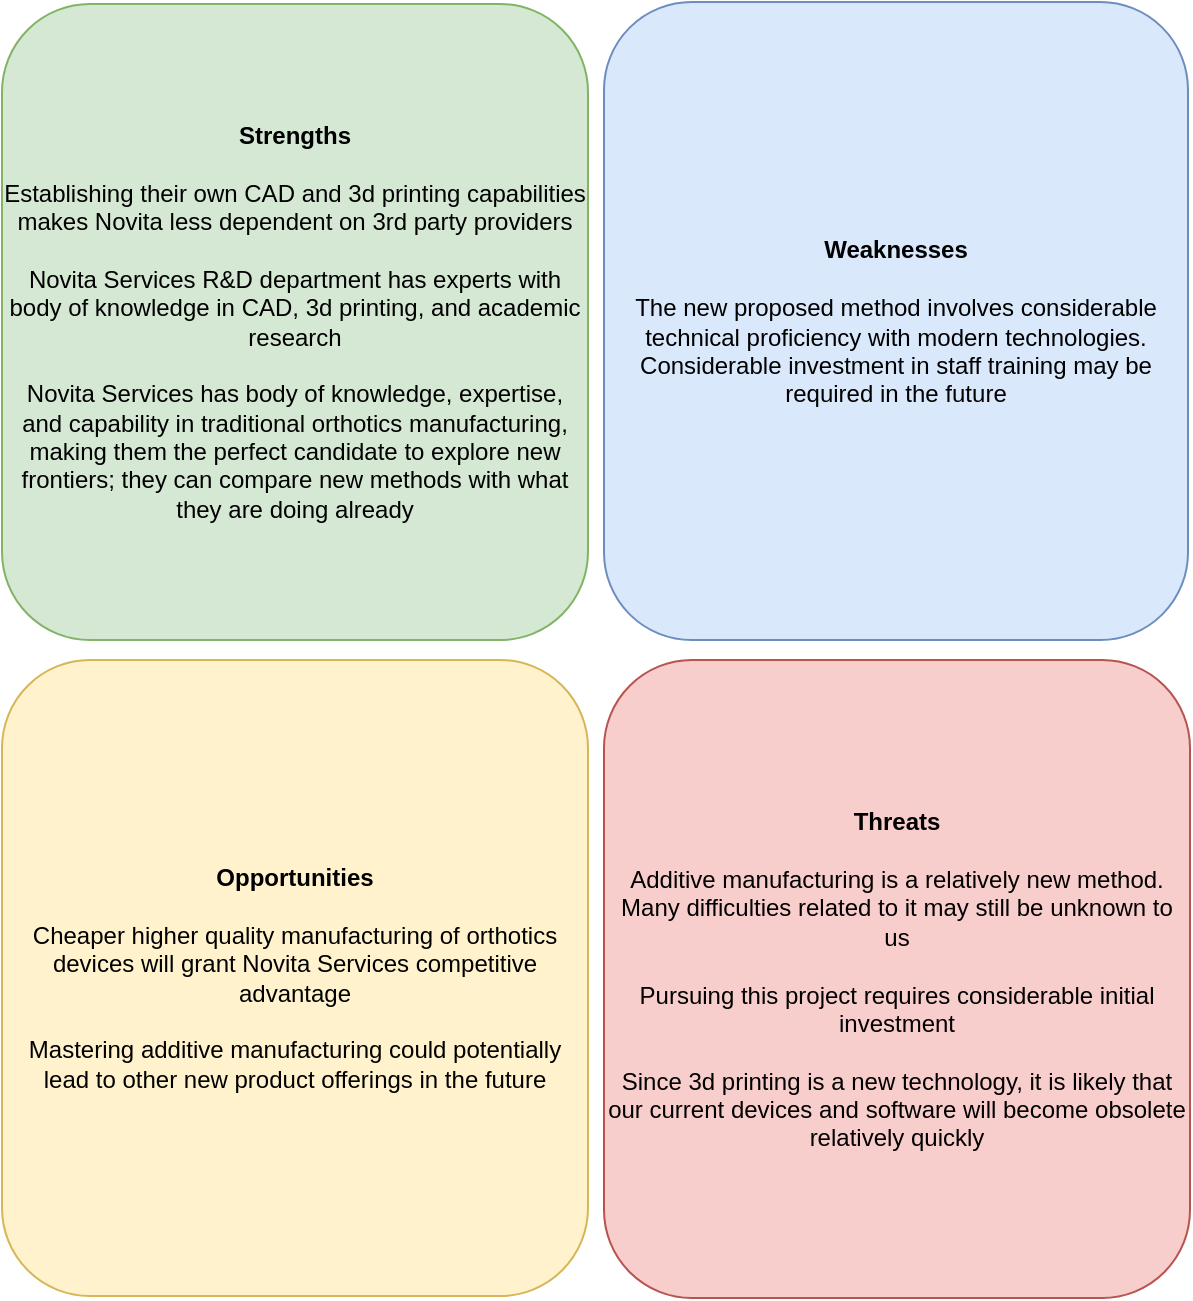 <mxfile version="25.0.3">
  <diagram name="Page-1" id="bT62z_F3vIpz3gsCmOOK">
    <mxGraphModel dx="1430" dy="855" grid="0" gridSize="10" guides="1" tooltips="1" connect="1" arrows="1" fold="1" page="1" pageScale="1" pageWidth="850" pageHeight="1100" math="0" shadow="0">
      <root>
        <mxCell id="0" />
        <mxCell id="1" parent="0" />
        <mxCell id="a2QYtNLT3LYSnD4IBYQx-9" value="&lt;b&gt;Strengths&lt;/b&gt;&lt;div&gt;&lt;br&gt;&lt;/div&gt;&lt;div&gt;Establishing their own CAD and 3d printing capabilities makes Novita less dependent on 3rd party providers&lt;/div&gt;&lt;div&gt;&lt;br&gt;&lt;/div&gt;&lt;div&gt;Novita Services R&amp;amp;D department has experts with body of knowledge in CAD, 3d printing, and academic research&lt;/div&gt;&lt;div&gt;&lt;br&gt;&lt;/div&gt;&lt;div&gt;Novita Services has body of knowledge, expertise, and capability in traditional orthotics manufacturing, making them the perfect candidate to explore new frontiers; they can compare new methods with what they are doing already&lt;/div&gt;" style="rounded=1;whiteSpace=wrap;html=1;fillColor=#d5e8d4;strokeColor=#82b366;" parent="1" vertex="1">
          <mxGeometry x="104" y="232" width="293" height="318" as="geometry" />
        </mxCell>
        <mxCell id="a2QYtNLT3LYSnD4IBYQx-10" value="&lt;b&gt;Opportunities&lt;/b&gt;&lt;div&gt;&lt;br&gt;&lt;/div&gt;&lt;div&gt;Cheaper higher quality manufacturing of orthotics devices will grant Novita Services competitive advantage&lt;/div&gt;&lt;div&gt;&lt;br&gt;&lt;/div&gt;&lt;div&gt;Mastering additive manufacturing could potentially lead to other new product offerings in the future&lt;/div&gt;" style="rounded=1;whiteSpace=wrap;html=1;fillColor=#fff2cc;strokeColor=#d6b656;" parent="1" vertex="1">
          <mxGeometry x="104" y="560" width="293" height="318" as="geometry" />
        </mxCell>
        <mxCell id="a2QYtNLT3LYSnD4IBYQx-12" value="&lt;b&gt;Weaknesses&lt;/b&gt;&lt;div&gt;&lt;b&gt;&lt;br&gt;&lt;/b&gt;&lt;/div&gt;&lt;div&gt;The new proposed method involves considerable technical proficiency with modern technologies. Considerable investment in staff training may be required in the future&lt;/div&gt;" style="rounded=1;whiteSpace=wrap;html=1;fillColor=#dae8fc;strokeColor=#6c8ebf;" parent="1" vertex="1">
          <mxGeometry x="405" y="231" width="292" height="319" as="geometry" />
        </mxCell>
        <mxCell id="a2QYtNLT3LYSnD4IBYQx-13" value="&lt;b&gt;Threats&lt;/b&gt;&lt;div&gt;&lt;b&gt;&lt;br&gt;&lt;/b&gt;&lt;/div&gt;&lt;div&gt;Additive manufacturing is a relatively new method. Many difficulties related to it may still be unknown to us&lt;/div&gt;&lt;div&gt;&lt;br&gt;&lt;/div&gt;&lt;div&gt;Pursuing this project requires considerable initial investment&lt;/div&gt;&lt;div&gt;&lt;br&gt;&lt;/div&gt;&lt;div&gt;Since 3d printing is a new technology, it is likely that our current devices and software will become obsolete relatively quickly&lt;/div&gt;" style="rounded=1;whiteSpace=wrap;html=1;fillColor=#f8cecc;strokeColor=#b85450;" parent="1" vertex="1">
          <mxGeometry x="405" y="560" width="293" height="319" as="geometry" />
        </mxCell>
      </root>
    </mxGraphModel>
  </diagram>
</mxfile>
